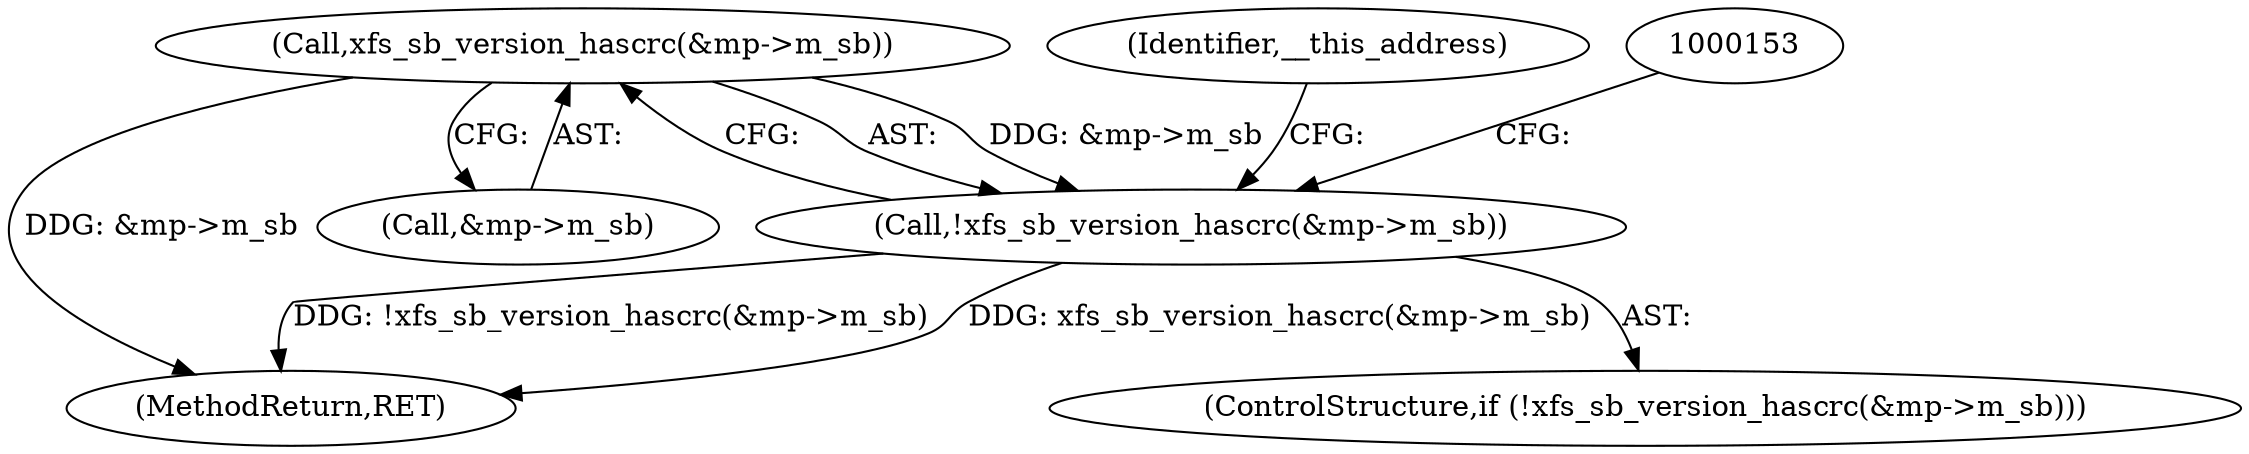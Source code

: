 digraph "0_linux_23fcb3340d033d9f081e21e6c12c2db7eaa541d3@pointer" {
"1000142" [label="(Call,xfs_sb_version_hascrc(&mp->m_sb))"];
"1000141" [label="(Call,!xfs_sb_version_hascrc(&mp->m_sb))"];
"1000140" [label="(ControlStructure,if (!xfs_sb_version_hascrc(&mp->m_sb)))"];
"1000148" [label="(Identifier,__this_address)"];
"1000141" [label="(Call,!xfs_sb_version_hascrc(&mp->m_sb))"];
"1000435" [label="(MethodReturn,RET)"];
"1000143" [label="(Call,&mp->m_sb)"];
"1000142" [label="(Call,xfs_sb_version_hascrc(&mp->m_sb))"];
"1000142" -> "1000141"  [label="AST: "];
"1000142" -> "1000143"  [label="CFG: "];
"1000143" -> "1000142"  [label="AST: "];
"1000141" -> "1000142"  [label="CFG: "];
"1000142" -> "1000435"  [label="DDG: &mp->m_sb"];
"1000142" -> "1000141"  [label="DDG: &mp->m_sb"];
"1000141" -> "1000140"  [label="AST: "];
"1000148" -> "1000141"  [label="CFG: "];
"1000153" -> "1000141"  [label="CFG: "];
"1000141" -> "1000435"  [label="DDG: !xfs_sb_version_hascrc(&mp->m_sb)"];
"1000141" -> "1000435"  [label="DDG: xfs_sb_version_hascrc(&mp->m_sb)"];
}

